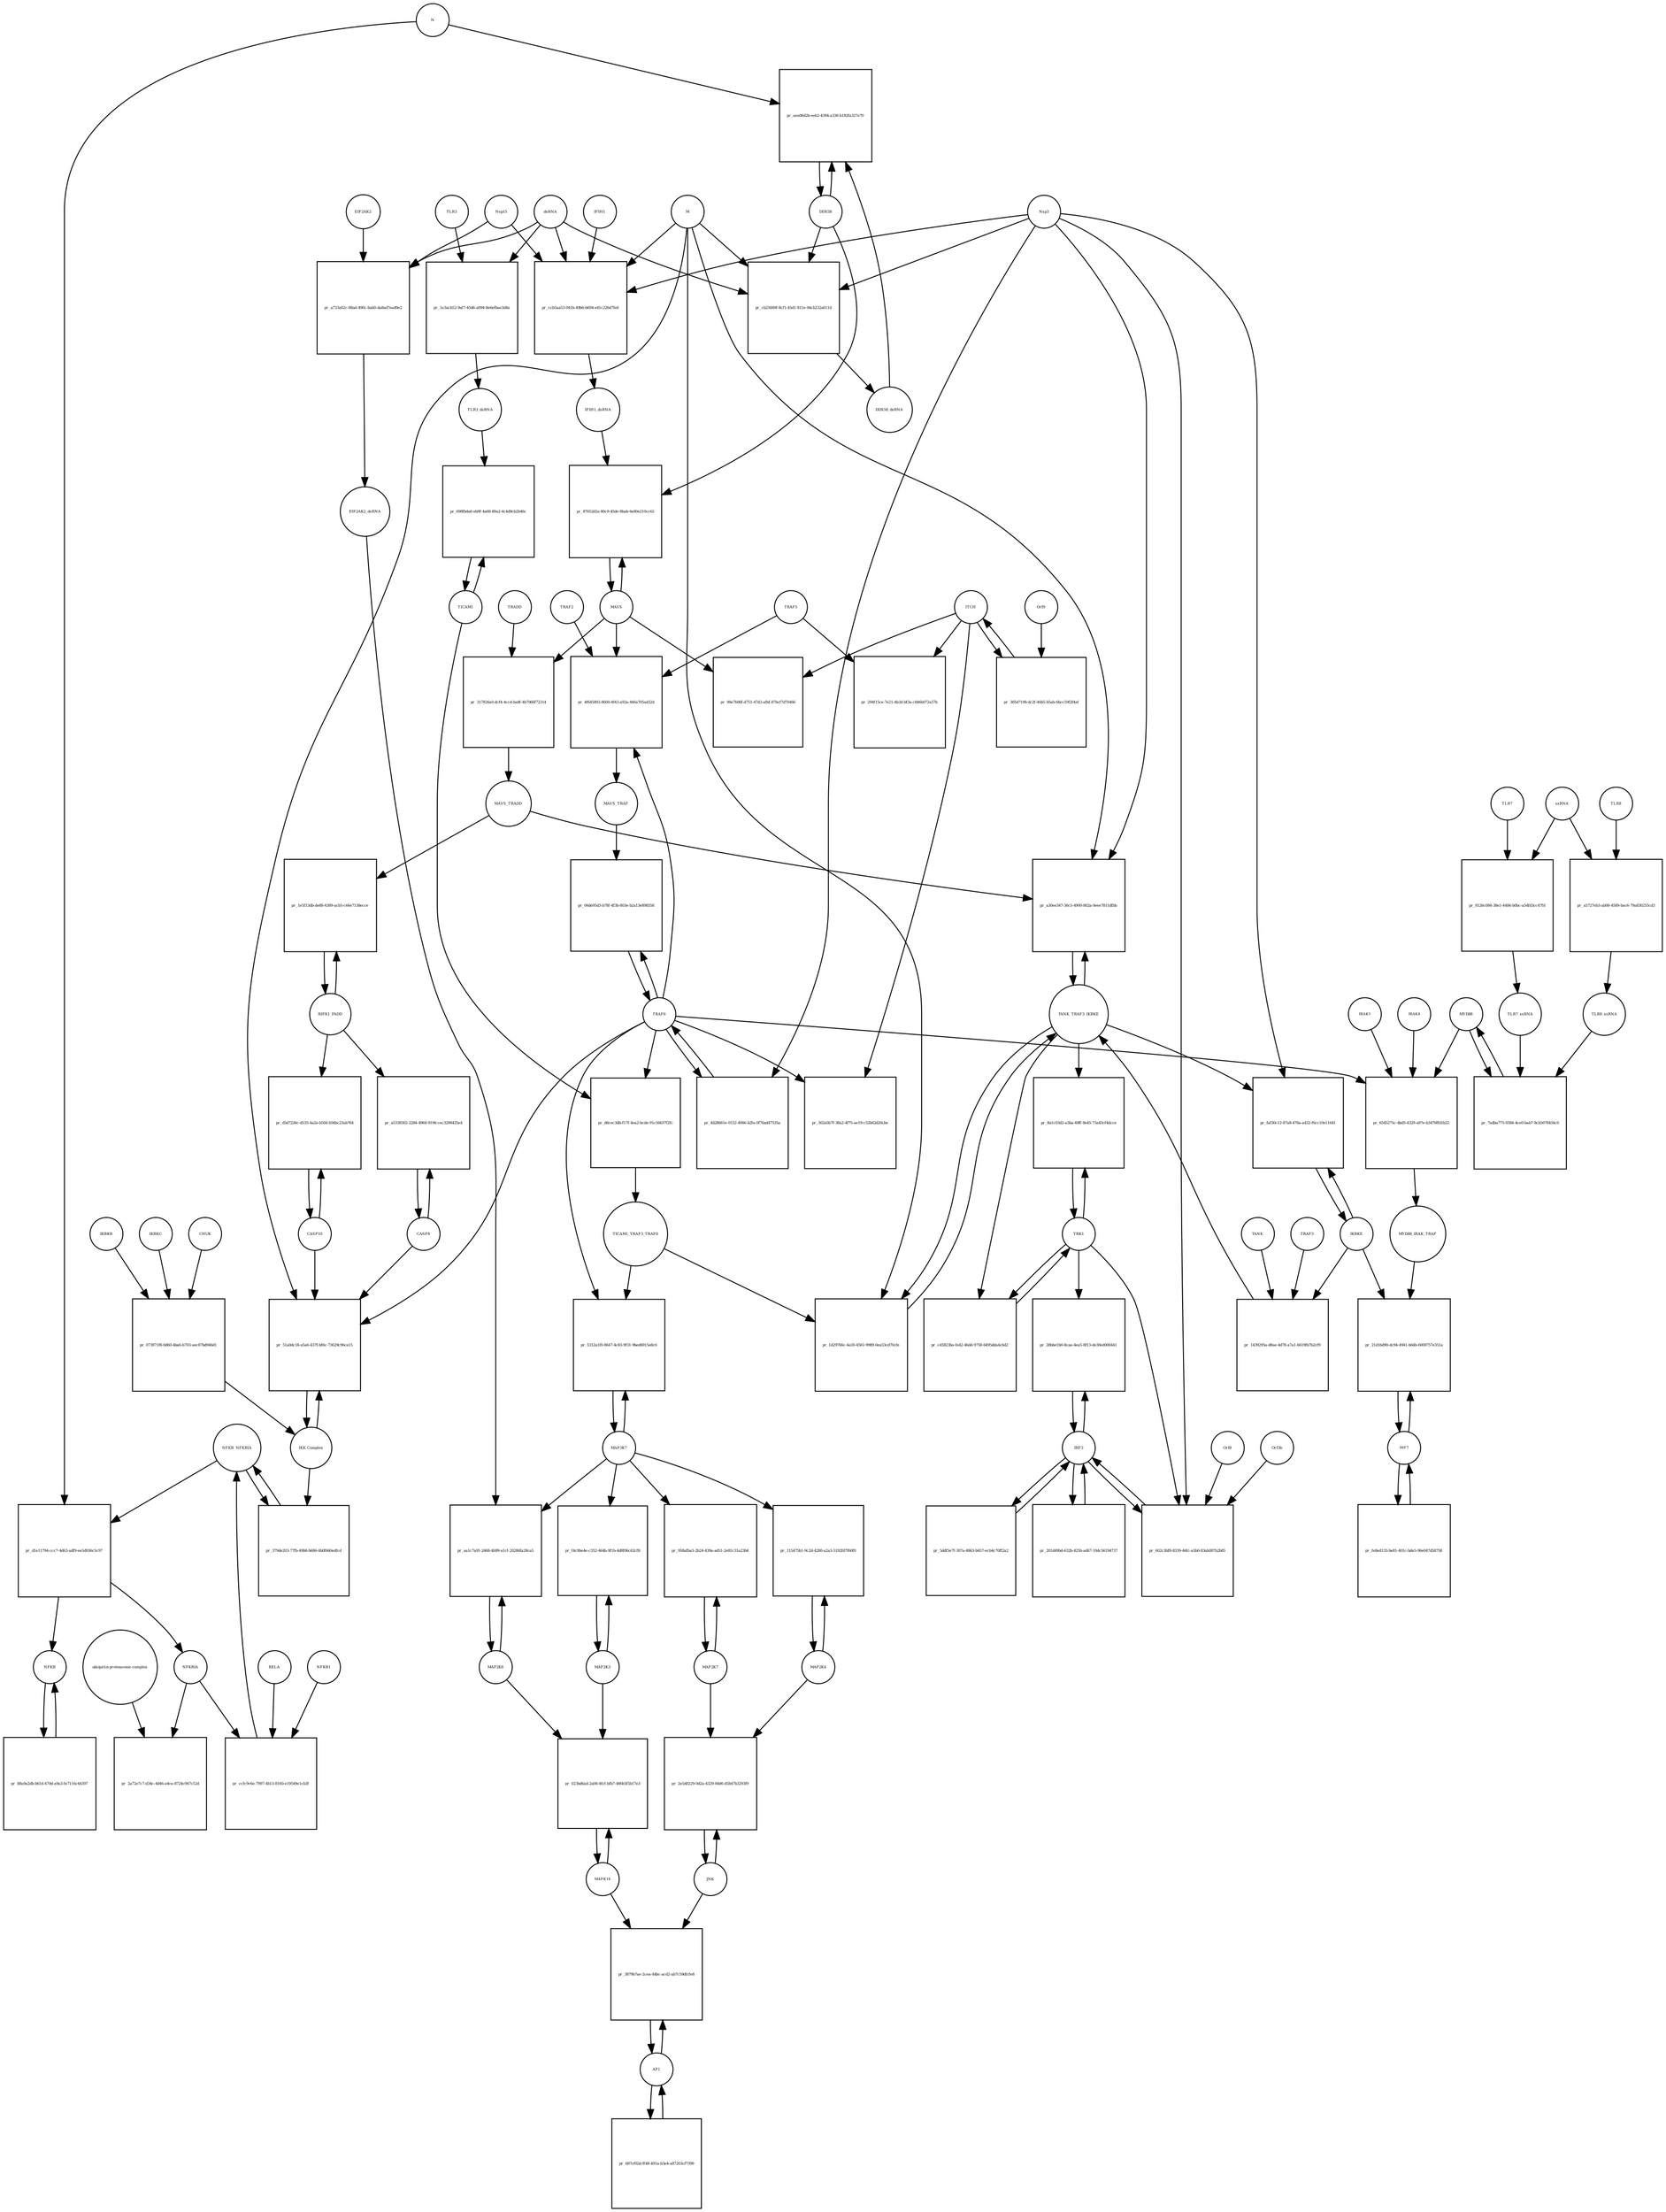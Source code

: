 strict digraph  {
NFKB_NFKBIA [annotation="", bipartite=0, cls=complex, fontsize=4, label=NFKB_NFKBIA, shape=circle];
"pr_d1e11794-ccc7-4d63-adf9-ee5d936c5c97" [annotation="", bipartite=1, cls=process, fontsize=4, label="pr_d1e11794-ccc7-4d63-adf9-ee5d936c5c97", shape=square];
NFKB [annotation="", bipartite=0, cls=complex, fontsize=4, label=NFKB, shape=circle];
NFKBIA [annotation=urn_miriam_hgnc_7797, bipartite=0, cls=macromolecule, fontsize=4, label=NFKBIA, shape=circle];
N [annotation=urn_miriam_ncbiprotein_1798174255, bipartite=0, cls=macromolecule, fontsize=4, label=N, shape=circle];
TLR3 [annotation=urn_miriam_hgnc_11849, bipartite=0, cls="macromolecule multimer", fontsize=4, label=TLR3, shape=circle];
"pr_1e3acb52-9af7-45d6-a094-8e6efbae3d4a" [annotation="", bipartite=1, cls=process, fontsize=4, label="pr_1e3acb52-9af7-45d6-a094-8e6efbae3d4a", shape=square];
dsRNA [annotation="", bipartite=0, cls="nucleic acid feature", fontsize=4, label=dsRNA, shape=circle];
TLR3_dsRNA [annotation="", bipartite=0, cls=complex, fontsize=4, label=TLR3_dsRNA, shape=circle];
"pr_cb25669f-8cf1-45d1-811e-94cb232a611d" [annotation="", bipartite=1, cls=process, fontsize=4, label="pr_cb25669f-8cf1-45d1-811e-94cb232a611d", shape=square];
DDX58_dsRNA [annotation="", bipartite=0, cls=complex, fontsize=4, label=DDX58_dsRNA, shape=circle];
M [annotation=urn_miriam_ncbiprotein_1796318601, bipartite=0, cls=macromolecule, fontsize=4, label=M, shape=circle];
Nsp3 [annotation=urn_miriam_ncbiprotein_1802476807, bipartite=0, cls=macromolecule, fontsize=4, label=Nsp3, shape=circle];
DDX58 [annotation=urn_miriam_hgnc_19102, bipartite=0, cls=macromolecule, fontsize=4, label=DDX58, shape=circle];
"pr_ccb5aa53-041b-49b6-b694-e41c226d7fe6" [annotation="", bipartite=1, cls=process, fontsize=4, label="pr_ccb5aa53-041b-49b6-b694-e41c226d7fe6", shape=square];
IFIH1_dsRNA [annotation="", bipartite=0, cls=complex, fontsize=4, label=IFIH1_dsRNA, shape=circle];
Nsp15 [annotation=urn_miriam_ncbiprotein_1802476818, bipartite=0, cls=macromolecule, fontsize=4, label=Nsp15, shape=circle];
IFIH1 [annotation=urn_miriam_hgnc_18873, bipartite=0, cls=macromolecule, fontsize=4, label=IFIH1, shape=circle];
"pr_aea06d2b-eeb2-4394-a336-b182fa327e70" [annotation="", bipartite=1, cls=process, fontsize=4, label="pr_aea06d2b-eeb2-4394-a336-b182fa327e70", shape=square];
MAVS [annotation=urn_miriam_hgnc_29233, bipartite=0, cls="macromolecule multimer", fontsize=4, label=MAVS, shape=circle];
"pr_87652d2a-80c9-45de-8bab-6e80e210cc62" [annotation="", bipartite=1, cls=process, fontsize=4, label="pr_87652d2a-80c9-45de-8bab-6e80e210cc62", shape=square];
"pr_2a72e7c7-d34c-4d46-a4ce-8724c947c52d" [annotation="", bipartite=1, cls=process, fontsize=4, label="pr_2a72e7c7-d34c-4d46-a4ce-8724c947c52d", shape=square];
"ubiquitin-proteasome complex" [annotation="", bipartite=0, cls=complex, fontsize=4, label="ubiquitin-proteasome complex", shape=circle];
IRF3 [annotation=urn_miriam_hgnc_6118, bipartite=0, cls="macromolecule multimer", fontsize=4, label=IRF3, shape=circle];
"pr_28bbe1b0-8caa-4ea5-8f13-de30ed000441" [annotation="", bipartite=1, cls=process, fontsize=4, label="pr_28bbe1b0-8caa-4ea5-8f13-de30ed000441", shape=square];
TBK1 [annotation="", bipartite=0, cls=macromolecule, fontsize=4, label=TBK1, shape=circle];
"pr_602c3bf8-8339-46fc-a5b0-83ab087b2b85" [annotation="", bipartite=1, cls=process, fontsize=4, label="pr_602c3bf8-8339-46fc-a5b0-83ab087b2b85", shape=square];
Orf3b [annotation=urn_miriam_uniprot_P59633, bipartite=0, cls=macromolecule, fontsize=4, label=Orf3b, shape=circle];
Orf8 [annotation=urn_miriam_ncbiprotein_1796318604, bipartite=0, cls=macromolecule, fontsize=4, label=Orf8, shape=circle];
IRF7 [annotation=urn_miriam_hgnc_6122, bipartite=0, cls="macromolecule multimer", fontsize=4, label=IRF7, shape=circle];
"pr_21d16d90-dc94-4941-b64b-6000757e351a" [annotation="", bipartite=1, cls=process, fontsize=4, label="pr_21d16d90-dc94-4941-b64b-6000757e351a", shape=square];
IKBKE [annotation=urn_miriam_hgnc_14552, bipartite=0, cls=macromolecule, fontsize=4, label=IKBKE, shape=circle];
MYD88_IRAK_TRAF [annotation="", bipartite=0, cls=complex, fontsize=4, label=MYD88_IRAK_TRAF, shape=circle];
TRAF6 [annotation=urn_miriam_hgnc_12036, bipartite=0, cls=macromolecule, fontsize=4, label=TRAF6, shape=circle];
"pr_06de95d3-b78f-4f3b-803e-b2a13e898358" [annotation="", bipartite=1, cls=process, fontsize=4, label="pr_06de95d3-b78f-4f3b-803e-b2a13e898358", shape=square];
MAVS_TRAF [annotation="", bipartite=0, cls=complex, fontsize=4, label=MAVS_TRAF, shape=circle];
"pr_98e7b96f-d751-47d3-afbf-87bcf7d70466" [annotation="", bipartite=1, cls=process, fontsize=4, label="pr_98e7b96f-d751-47d3-afbf-87bcf7d70466", shape=square];
ITCH [annotation="", bipartite=0, cls=macromolecule, fontsize=4, label=ITCH, shape=circle];
TRAF5 [annotation=urn_miriam_hgnc_12035, bipartite=0, cls=macromolecule, fontsize=4, label=TRAF5, shape=circle];
"pr_294f15ce-7e21-4b2d-bf3a-c846b072a57b" [annotation="", bipartite=1, cls=process, fontsize=4, label="pr_294f15ce-7e21-4b2d-bf3a-c846b072a57b", shape=square];
"pr_302a5b7f-38a2-4f75-ae19-c52b62d20cbe" [annotation="", bipartite=1, cls=process, fontsize=4, label="pr_302a5b7f-38a2-4f75-ae19-c52b62d20cbe", shape=square];
TICAM1 [annotation=urn_miriam_hgnc_18348, bipartite=0, cls=macromolecule, fontsize=4, label=TICAM1, shape=circle];
"pr_698fbda6-eb9f-4a68-80a2-4c4d9cb2b46c" [annotation="", bipartite=1, cls=process, fontsize=4, label="pr_698fbda6-eb9f-4a68-80a2-4c4d9cb2b46c", shape=square];
"pr_d6cec3db-f17f-4ea2-bcde-91c56637f2fc" [annotation="", bipartite=1, cls=process, fontsize=4, label="pr_d6cec3db-f17f-4ea2-bcde-91c56637f2fc", shape=square];
TICAM1_TRAF3_TRAF6 [annotation="", bipartite=0, cls=complex, fontsize=4, label=TICAM1_TRAF3_TRAF6, shape=circle];
TANK_TRAF3_IKBKE [annotation="", bipartite=0, cls=complex, fontsize=4, label=TANK_TRAF3_IKBKE, shape=circle];
"pr_1d29766c-4e20-4561-9989-0ea53cd70cfe" [annotation="", bipartite=1, cls=process, fontsize=4, label="pr_1d29766c-4e20-4561-9989-0ea53cd70cfe", shape=square];
"pr_8a1c03d2-a3ba-49ff-8e45-73a43cf4dcce" [annotation="", bipartite=1, cls=process, fontsize=4, label="pr_8a1c03d2-a3ba-49ff-8e45-73a43cf4dcce", shape=square];
"pr_faf30c12-87a8-476a-a432-f6cc10e11641" [annotation="", bipartite=1, cls=process, fontsize=4, label="pr_faf30c12-87a8-476a-a432-f6cc10e11641", shape=square];
MYD88 [annotation="", bipartite=0, cls=macromolecule, fontsize=4, label=MYD88, shape=circle];
"pr_6545275c-4bd5-4329-a97e-b3476ffd1b22" [annotation="", bipartite=1, cls=process, fontsize=4, label="pr_6545275c-4bd5-4329-a97e-b3476ffd1b22", shape=square];
IRAK1 [annotation=urn_miriam_hgnc_6112, bipartite=0, cls=macromolecule, fontsize=4, label=IRAK1, shape=circle];
IRAK4 [annotation=urn_miriam_hgnc_17967, bipartite=0, cls=macromolecule, fontsize=4, label=IRAK4, shape=circle];
TLR7 [annotation=urn_miriam_hgnc_15631, bipartite=0, cls=macromolecule, fontsize=4, label=TLR7, shape=circle];
"pr_8126c084-38e1-4484-b0bc-a54fd3cc47fd" [annotation="", bipartite=1, cls=process, fontsize=4, label="pr_8126c084-38e1-4484-b0bc-a54fd3cc47fd", shape=square];
TLR7_ssRNA [annotation="", bipartite=0, cls=complex, fontsize=4, label=TLR7_ssRNA, shape=circle];
ssRNA [annotation="", bipartite=0, cls="nucleic acid feature", fontsize=4, label=ssRNA, shape=circle];
TLR8 [annotation=urn_miriam_hgnc_15632, bipartite=0, cls=macromolecule, fontsize=4, label=TLR8, shape=circle];
"pr_a5727eb3-ab00-4589-bac6-79a830255cd3" [annotation="", bipartite=1, cls=process, fontsize=4, label="pr_a5727eb3-ab00-4589-bac6-79a830255cd3", shape=square];
TLR8_ssRNA [annotation="", bipartite=0, cls=complex, fontsize=4, label=TLR8_ssRNA, shape=circle];
"pr_7adba775-0584-4ce0-bab7-8cb5678454c0" [annotation="", bipartite=1, cls=process, fontsize=4, label="pr_7adba775-0584-4ce0-bab7-8cb5678454c0", shape=square];
MAP3K7 [annotation="", bipartite=0, cls=macromolecule, fontsize=4, label=MAP3K7, shape=circle];
"pr_5312a1f0-8647-4c83-9f31-9bed6915e8c6" [annotation="", bipartite=1, cls=process, fontsize=4, label="pr_5312a1f0-8647-4c83-9f31-9bed6915e8c6", shape=square];
TRAF2 [annotation=urn_miriam_hgnc_12032, bipartite=0, cls=macromolecule, fontsize=4, label=TRAF2, shape=circle];
"pr_4f645893-8600-4f43-a92a-446a705ad32d" [annotation="", bipartite=1, cls=process, fontsize=4, label="pr_4f645893-8600-4f43-a92a-446a705ad32d", shape=square];
"pr_385d7198-dc2f-46b5-b5ab-6bcc59f2f4af" [annotation="", bipartite=1, cls=process, fontsize=4, label="pr_385d7198-dc2f-46b5-b5ab-6bcc59f2f4af", shape=square];
Orf9 [annotation=urn_miriam_uniprot_P59636, bipartite=0, cls=macromolecule, fontsize=4, label=Orf9, shape=circle];
"pr_317826a0-dcf4-4ccd-ba8f-4b7066f72314" [annotation="", bipartite=1, cls=process, fontsize=4, label="pr_317826a0-dcf4-4ccd-ba8f-4b7066f72314", shape=square];
MAVS_TRADD [annotation="", bipartite=0, cls=complex, fontsize=4, label=MAVS_TRADD, shape=circle];
TRADD [annotation=urn_miriam_hgnc_12030, bipartite=0, cls=macromolecule, fontsize=4, label=TRADD, shape=circle];
"pr_4d28661e-0152-4066-b2fa-0f76ad47535a" [annotation="", bipartite=1, cls=process, fontsize=4, label="pr_4d28661e-0152-4066-b2fa-0f76ad47535a", shape=square];
AP1 [annotation="", bipartite=0, cls=complex, fontsize=4, label=AP1, shape=circle];
"pr_3879b7ae-2cea-44bc-acd2-ab7c59dfcfe8" [annotation="", bipartite=1, cls=process, fontsize=4, label="pr_3879b7ae-2cea-44bc-acd2-ab7c59dfcfe8", shape=square];
MAPK14 [annotation="", bipartite=0, cls=macromolecule, fontsize=4, label=MAPK14, shape=circle];
JNK [annotation="", bipartite=0, cls=complex, fontsize=4, label=JNK, shape=circle];
"pr_2e5d0229-0d2a-4329-84d6-d5b47b3293f9" [annotation="", bipartite=1, cls=process, fontsize=4, label="pr_2e5d0229-0d2a-4329-84d6-d5b47b3293f9", shape=square];
MAP2K7 [annotation="", bipartite=0, cls=macromolecule, fontsize=4, label=MAP2K7, shape=circle];
MAP2K4 [annotation="", bipartite=0, cls=macromolecule, fontsize=4, label=MAP2K4, shape=circle];
"pr_115475b1-9c2d-4280-a2a3-5192fd7f60f0" [annotation="", bipartite=1, cls=process, fontsize=4, label="pr_115475b1-9c2d-4280-a2a3-5192fd7f60f0", shape=square];
"pr_958afba3-2b24-439a-ad51-2e81c31a23b4" [annotation="", bipartite=1, cls=process, fontsize=4, label="pr_958afba3-2b24-439a-ad51-2e81c31a23b4", shape=square];
MAP2K3 [annotation="", bipartite=0, cls=macromolecule, fontsize=4, label=MAP2K3, shape=circle];
"pr_f4c9be4e-c352-464b-9f1b-4d8f06c62cf8" [annotation="", bipartite=1, cls=process, fontsize=4, label="pr_f4c9be4e-c352-464b-9f1b-4d8f06c62cf8", shape=square];
MAP2K6 [annotation="", bipartite=0, cls=macromolecule, fontsize=4, label=MAP2K6, shape=circle];
"pr_aa1c7a91-2468-4b99-a1cf-20286fa28ca5" [annotation="", bipartite=1, cls=process, fontsize=4, label="pr_aa1c7a91-2468-4b99-a1cf-20286fa28ca5", shape=square];
EIF2AK2_dsRNA [annotation="", bipartite=0, cls=complex, fontsize=4, label=EIF2AK2_dsRNA, shape=circle];
"pr_a733a02c-88ad-490c-bab0-da8ad7ead9e2" [annotation="", bipartite=1, cls=process, fontsize=4, label="pr_a733a02c-88ad-490c-bab0-da8ad7ead9e2", shape=square];
EIF2AK2 [annotation=urn_miriam_hgnc_9437, bipartite=0, cls=macromolecule, fontsize=4, label=EIF2AK2, shape=circle];
RIPK1_FADD [annotation="", bipartite=0, cls=complex, fontsize=4, label=RIPK1_FADD, shape=circle];
"pr_1e5f13db-de88-4389-acb5-c66e7138ecce" [annotation="", bipartite=1, cls=process, fontsize=4, label="pr_1e5f13db-de88-4389-acb5-c66e7138ecce", shape=square];
CASP8 [annotation="", bipartite=0, cls=macromolecule, fontsize=4, label=CASP8, shape=circle];
"pr_a5338302-2284-4964-9194-cec3298425e4" [annotation="", bipartite=1, cls=process, fontsize=4, label="pr_a5338302-2284-4964-9194-cec3298425e4", shape=square];
CASP10 [annotation="", bipartite=0, cls=macromolecule, fontsize=4, label=CASP10, shape=circle];
"pr_d5d7226c-d535-4a2a-b50d-b56bc23ab764" [annotation="", bipartite=1, cls=process, fontsize=4, label="pr_d5d7226c-d535-4a2a-b50d-b56bc23ab764", shape=square];
"pr_379de203-77fb-49b8-b686-6b0f660edfcd" [annotation="", bipartite=1, cls=process, fontsize=4, label="pr_379de203-77fb-49b8-b686-6b0f660edfcd", shape=square];
"IKK Complex" [annotation="", bipartite=0, cls=complex, fontsize=4, label="IKK Complex", shape=circle];
"pr_51a0dc18-a5a6-437f-bf6c-73629c96ca15" [annotation="", bipartite=1, cls=process, fontsize=4, label="pr_51a0dc18-a5a6-437f-bf6c-73629c96ca15", shape=square];
"pr_ccfc9c6e-7997-4b13-8160-e19549e1cb3f" [annotation="", bipartite=1, cls=process, fontsize=4, label="pr_ccfc9c6e-7997-4b13-8160-e19549e1cb3f", shape=square];
RELA [annotation="", bipartite=0, cls=macromolecule, fontsize=4, label=RELA, shape=circle];
NFKB1 [annotation="", bipartite=0, cls=macromolecule, fontsize=4, label=NFKB1, shape=circle];
IKBKG [annotation="", bipartite=0, cls=macromolecule, fontsize=4, label=IKBKG, shape=circle];
"pr_073971f8-0d60-4ba6-b703-aec87bd946d1" [annotation="", bipartite=1, cls=process, fontsize=4, label="pr_073971f8-0d60-4ba6-b703-aec87bd946d1", shape=square];
CHUK [annotation="", bipartite=0, cls=macromolecule, fontsize=4, label=CHUK, shape=circle];
IKBKB [annotation="", bipartite=0, cls=macromolecule, fontsize=4, label=IKBKB, shape=circle];
"pr_a30ee347-36c5-4900-802a-0eee7811dfbb" [annotation="", bipartite=1, cls=process, fontsize=4, label="pr_a30ee347-36c5-4900-802a-0eee7811dfbb", shape=square];
"pr_c45823ba-fe42-46dd-9758-6495dda4c6d2" [annotation="", bipartite=1, cls=process, fontsize=4, label="pr_c45823ba-fe42-46dd-9758-6495dda4c6d2", shape=square];
"pr_023bd6ad-2a08-4fcf-bfb7-486b5f5b17e3" [annotation="", bipartite=1, cls=process, fontsize=4, label="pr_023bd6ad-2a08-4fcf-bfb7-486b5f5b17e3", shape=square];
TRAF3 [annotation="", bipartite=0, cls=macromolecule, fontsize=4, label=TRAF3, shape=circle];
"pr_1439295a-d8ae-4d78-a7a1-6619fb7b2cf9" [annotation="", bipartite=1, cls=process, fontsize=4, label="pr_1439295a-d8ae-4d78-a7a1-6619fb7b2cf9", shape=square];
TANK [annotation="", bipartite=0, cls=macromolecule, fontsize=4, label=TANK, shape=circle];
"pr_88a9a2db-b61d-470d-a9a3-fe7116c44397" [annotation="", bipartite=1, cls=process, fontsize=4, label="pr_88a9a2db-b61d-470d-a9a3-fe7116c44397", shape=square];
"pr_201d49bd-632b-425b-ad67-10dc56194737" [annotation="", bipartite=1, cls=process, fontsize=4, label="pr_201d49bd-632b-425b-ad67-10dc56194737", shape=square];
"pr_5ddf5e7f-307a-4863-b657-ecb4c70ff2a2" [annotation="", bipartite=1, cls=process, fontsize=4, label="pr_5ddf5e7f-307a-4863-b657-ecb4c70ff2a2", shape=square];
"pr_fe8ed133-be81-401c-bde5-96e047d58758" [annotation="", bipartite=1, cls=process, fontsize=4, label="pr_fe8ed133-be81-401c-bde5-96e047d58758", shape=square];
"pr_687cf02d-ff48-491a-b3e4-a87203cf7399" [annotation="", bipartite=1, cls=process, fontsize=4, label="pr_687cf02d-ff48-491a-b3e4-a87203cf7399", shape=square];
NFKB_NFKBIA -> "pr_d1e11794-ccc7-4d63-adf9-ee5d936c5c97"  [annotation="", interaction_type=consumption];
NFKB_NFKBIA -> "pr_379de203-77fb-49b8-b686-6b0f660edfcd"  [annotation="", interaction_type=consumption];
"pr_d1e11794-ccc7-4d63-adf9-ee5d936c5c97" -> NFKB  [annotation="", interaction_type=production];
"pr_d1e11794-ccc7-4d63-adf9-ee5d936c5c97" -> NFKBIA  [annotation="", interaction_type=production];
NFKB -> "pr_88a9a2db-b61d-470d-a9a3-fe7116c44397"  [annotation="", interaction_type=consumption];
NFKBIA -> "pr_2a72e7c7-d34c-4d46-a4ce-8724c947c52d"  [annotation="", interaction_type=consumption];
NFKBIA -> "pr_ccfc9c6e-7997-4b13-8160-e19549e1cb3f"  [annotation="", interaction_type=consumption];
N -> "pr_d1e11794-ccc7-4d63-adf9-ee5d936c5c97"  [annotation="urn_miriam_pubmed_16143815|urn_miriam_taxonomy_694009", interaction_type=stimulation];
N -> "pr_aea06d2b-eeb2-4394-a336-b182fa327e70"  [annotation="urn_miriam_pubmed_25581309|urn_miriam_pubmed_28148787|urn_miriam_taxonomy_694009", interaction_type=inhibition];
TLR3 -> "pr_1e3acb52-9af7-45d6-a094-8e6efbae3d4a"  [annotation="", interaction_type=consumption];
"pr_1e3acb52-9af7-45d6-a094-8e6efbae3d4a" -> TLR3_dsRNA  [annotation="", interaction_type=production];
dsRNA -> "pr_1e3acb52-9af7-45d6-a094-8e6efbae3d4a"  [annotation="", interaction_type=consumption];
dsRNA -> "pr_cb25669f-8cf1-45d1-811e-94cb232a611d"  [annotation="", interaction_type=consumption];
dsRNA -> "pr_ccb5aa53-041b-49b6-b694-e41c226d7fe6"  [annotation="", interaction_type=consumption];
dsRNA -> "pr_a733a02c-88ad-490c-bab0-da8ad7ead9e2"  [annotation="", interaction_type=consumption];
TLR3_dsRNA -> "pr_698fbda6-eb9f-4a68-80a2-4c4d9cb2b46c"  [annotation=urn_miriam_pubmed_20303872, interaction_type=stimulation];
"pr_cb25669f-8cf1-45d1-811e-94cb232a611d" -> DDX58_dsRNA  [annotation="", interaction_type=production];
DDX58_dsRNA -> "pr_aea06d2b-eeb2-4394-a336-b182fa327e70"  [annotation="urn_miriam_pubmed_25581309|urn_miriam_pubmed_28148787|urn_miriam_taxonomy_694009", interaction_type=catalysis];
M -> "pr_cb25669f-8cf1-45d1-811e-94cb232a611d"  [annotation="urn_miriam_pubmed_20303872|urn_miriam_pubmed_19380580|urn_miriam_pubmed_31226023|urn_miriam_taxonomy_694009", interaction_type=inhibition];
M -> "pr_ccb5aa53-041b-49b6-b694-e41c226d7fe6"  [annotation="urn_miriam_pubmed_28484023|urn_miriam_pubmed_19380580|urn_miriam_pubmed_31226023|urn_miriam_taxonomy_694009", interaction_type=inhibition];
M -> "pr_1d29766c-4e20-4561-9989-0ea53cd70cfe"  [annotation="urn_miriam_pubmed_19380580|urn_miriam_pubmed_19366914|urn_miriam_taxonomy_694009", interaction_type=inhibition];
M -> "pr_51a0dc18-a5a6-437f-bf6c-73629c96ca15"  [annotation="urn_miriam_pubmed_19366914|urn_miriam_pubmed_20303872|urn_miriam_pubmed_17705188|urn_miriam_pubmed_694009", interaction_type=inhibition];
M -> "pr_a30ee347-36c5-4900-802a-0eee7811dfbb"  [annotation="urn_miriam_pubmed_19366914|urn_miriam_pubmed_27164085|urn_miriam_pubmed_19380580|urn_miriam_taxonomy_694009", interaction_type=inhibition];
Nsp3 -> "pr_cb25669f-8cf1-45d1-811e-94cb232a611d"  [annotation="urn_miriam_pubmed_20303872|urn_miriam_pubmed_19380580|urn_miriam_pubmed_31226023|urn_miriam_taxonomy_694009", interaction_type=inhibition];
Nsp3 -> "pr_ccb5aa53-041b-49b6-b694-e41c226d7fe6"  [annotation="urn_miriam_pubmed_28484023|urn_miriam_pubmed_19380580|urn_miriam_pubmed_31226023|urn_miriam_taxonomy_694009", interaction_type=inhibition];
Nsp3 -> "pr_602c3bf8-8339-46fc-a5b0-83ab087b2b85"  [annotation="urn_miriam_pubmed_17761676|urn_miriam_pubmed_31226023|urn_miriam_taxonomy_694009", interaction_type=inhibition];
Nsp3 -> "pr_faf30c12-87a8-476a-a432-f6cc10e11641"  [annotation="urn_miriam_pubmed_20303872|urn_miriam_pubmed_31226023|urn_miriam_taxonomy_694009", interaction_type=inhibition];
Nsp3 -> "pr_4d28661e-0152-4066-b2fa-0f76ad47535a"  [annotation="urn_miriam_pubmed_27164085|urn_miriam_taxonomy_694009", interaction_type=catalysis];
Nsp3 -> "pr_a30ee347-36c5-4900-802a-0eee7811dfbb"  [annotation="urn_miriam_pubmed_19366914|urn_miriam_pubmed_27164085|urn_miriam_pubmed_19380580|urn_miriam_taxonomy_694009", interaction_type=inhibition];
DDX58 -> "pr_cb25669f-8cf1-45d1-811e-94cb232a611d"  [annotation="", interaction_type=consumption];
DDX58 -> "pr_aea06d2b-eeb2-4394-a336-b182fa327e70"  [annotation="", interaction_type=consumption];
DDX58 -> "pr_87652d2a-80c9-45de-8bab-6e80e210cc62"  [annotation=urn_miriam_pubmed_25581309, interaction_type=catalysis];
"pr_ccb5aa53-041b-49b6-b694-e41c226d7fe6" -> IFIH1_dsRNA  [annotation="", interaction_type=production];
IFIH1_dsRNA -> "pr_87652d2a-80c9-45de-8bab-6e80e210cc62"  [annotation=urn_miriam_pubmed_25581309, interaction_type=catalysis];
Nsp15 -> "pr_ccb5aa53-041b-49b6-b694-e41c226d7fe6"  [annotation="urn_miriam_pubmed_28484023|urn_miriam_pubmed_19380580|urn_miriam_pubmed_31226023|urn_miriam_taxonomy_694009", interaction_type=inhibition];
Nsp15 -> "pr_a733a02c-88ad-490c-bab0-da8ad7ead9e2"  [annotation="urn_miriam_pubmed_28484023|urn_miriam_pubmed_19366914|urn_miriam_taxonomy_694009", interaction_type=inhibition];
IFIH1 -> "pr_ccb5aa53-041b-49b6-b694-e41c226d7fe6"  [annotation="", interaction_type=consumption];
"pr_aea06d2b-eeb2-4394-a336-b182fa327e70" -> DDX58  [annotation="", interaction_type=production];
MAVS -> "pr_87652d2a-80c9-45de-8bab-6e80e210cc62"  [annotation="", interaction_type=consumption];
MAVS -> "pr_98e7b96f-d751-47d3-afbf-87bcf7d70466"  [annotation="", interaction_type=consumption];
MAVS -> "pr_4f645893-8600-4f43-a92a-446a705ad32d"  [annotation="", interaction_type=consumption];
MAVS -> "pr_317826a0-dcf4-4ccd-ba8f-4b7066f72314"  [annotation="", interaction_type=consumption];
"pr_87652d2a-80c9-45de-8bab-6e80e210cc62" -> MAVS  [annotation="", interaction_type=production];
"ubiquitin-proteasome complex" -> "pr_2a72e7c7-d34c-4d46-a4ce-8724c947c52d"  [annotation=urn_miriam_pubmed_20303872, interaction_type=catalysis];
IRF3 -> "pr_28bbe1b0-8caa-4ea5-8f13-de30ed000441"  [annotation="", interaction_type=consumption];
IRF3 -> "pr_602c3bf8-8339-46fc-a5b0-83ab087b2b85"  [annotation="", interaction_type=consumption];
IRF3 -> "pr_201d49bd-632b-425b-ad67-10dc56194737"  [annotation="", interaction_type=consumption];
IRF3 -> "pr_5ddf5e7f-307a-4863-b657-ecb4c70ff2a2"  [annotation="", interaction_type=consumption];
"pr_28bbe1b0-8caa-4ea5-8f13-de30ed000441" -> IRF3  [annotation="", interaction_type=production];
TBK1 -> "pr_28bbe1b0-8caa-4ea5-8f13-de30ed000441"  [annotation=urn_miriam_pubmed_25581309, interaction_type=catalysis];
TBK1 -> "pr_602c3bf8-8339-46fc-a5b0-83ab087b2b85"  [annotation="urn_miriam_pubmed_17761676|urn_miriam_pubmed_31226023|urn_miriam_taxonomy_694009", interaction_type=catalysis];
TBK1 -> "pr_8a1c03d2-a3ba-49ff-8e45-73a43cf4dcce"  [annotation="", interaction_type=consumption];
TBK1 -> "pr_c45823ba-fe42-46dd-9758-6495dda4c6d2"  [annotation="", interaction_type=consumption];
"pr_602c3bf8-8339-46fc-a5b0-83ab087b2b85" -> IRF3  [annotation="", interaction_type=production];
Orf3b -> "pr_602c3bf8-8339-46fc-a5b0-83ab087b2b85"  [annotation="urn_miriam_pubmed_17761676|urn_miriam_pubmed_31226023|urn_miriam_taxonomy_694009", interaction_type=inhibition];
Orf8 -> "pr_602c3bf8-8339-46fc-a5b0-83ab087b2b85"  [annotation="urn_miriam_pubmed_17761676|urn_miriam_pubmed_31226023|urn_miriam_taxonomy_694009", interaction_type=inhibition];
IRF7 -> "pr_21d16d90-dc94-4941-b64b-6000757e351a"  [annotation="", interaction_type=consumption];
IRF7 -> "pr_fe8ed133-be81-401c-bde5-96e047d58758"  [annotation="", interaction_type=consumption];
"pr_21d16d90-dc94-4941-b64b-6000757e351a" -> IRF7  [annotation="", interaction_type=production];
IKBKE -> "pr_21d16d90-dc94-4941-b64b-6000757e351a"  [annotation=urn_miriam_pubmed_20303872, interaction_type=catalysis];
IKBKE -> "pr_faf30c12-87a8-476a-a432-f6cc10e11641"  [annotation="", interaction_type=consumption];
IKBKE -> "pr_1439295a-d8ae-4d78-a7a1-6619fb7b2cf9"  [annotation="", interaction_type=consumption];
MYD88_IRAK_TRAF -> "pr_21d16d90-dc94-4941-b64b-6000757e351a"  [annotation=urn_miriam_pubmed_20303872, interaction_type=catalysis];
TRAF6 -> "pr_06de95d3-b78f-4f3b-803e-b2a13e898358"  [annotation="", interaction_type=consumption];
TRAF6 -> "pr_302a5b7f-38a2-4f75-ae19-c52b62d20cbe"  [annotation="", interaction_type=consumption];
TRAF6 -> "pr_d6cec3db-f17f-4ea2-bcde-91c56637f2fc"  [annotation="", interaction_type=consumption];
TRAF6 -> "pr_6545275c-4bd5-4329-a97e-b3476ffd1b22"  [annotation="", interaction_type=consumption];
TRAF6 -> "pr_5312a1f0-8647-4c83-9f31-9bed6915e8c6"  [annotation=urn_miriam_pubmed_19366914, interaction_type=stimulation];
TRAF6 -> "pr_4f645893-8600-4f43-a92a-446a705ad32d"  [annotation="", interaction_type=consumption];
TRAF6 -> "pr_4d28661e-0152-4066-b2fa-0f76ad47535a"  [annotation="", interaction_type=consumption];
TRAF6 -> "pr_51a0dc18-a5a6-437f-bf6c-73629c96ca15"  [annotation="urn_miriam_pubmed_19366914|urn_miriam_pubmed_20303872|urn_miriam_pubmed_17705188|urn_miriam_pubmed_694009", interaction_type=stimulation];
"pr_06de95d3-b78f-4f3b-803e-b2a13e898358" -> TRAF6  [annotation="", interaction_type=production];
MAVS_TRAF -> "pr_06de95d3-b78f-4f3b-803e-b2a13e898358"  [annotation=urn_miriam_pubmed_19366914, interaction_type=catalysis];
ITCH -> "pr_98e7b96f-d751-47d3-afbf-87bcf7d70466"  [annotation=urn_miriam_pubmed_25135833, interaction_type=catalysis];
ITCH -> "pr_294f15ce-7e21-4b2d-bf3a-c846b072a57b"  [annotation=urn_miriam_pubmed_25135833, interaction_type=catalysis];
ITCH -> "pr_302a5b7f-38a2-4f75-ae19-c52b62d20cbe"  [annotation=urn_miriam_pubmed_25135833, interaction_type=catalysis];
ITCH -> "pr_385d7198-dc2f-46b5-b5ab-6bcc59f2f4af"  [annotation="", interaction_type=consumption];
TRAF5 -> "pr_294f15ce-7e21-4b2d-bf3a-c846b072a57b"  [annotation="", interaction_type=consumption];
TRAF5 -> "pr_4f645893-8600-4f43-a92a-446a705ad32d"  [annotation="", interaction_type=consumption];
TICAM1 -> "pr_698fbda6-eb9f-4a68-80a2-4c4d9cb2b46c"  [annotation="", interaction_type=consumption];
TICAM1 -> "pr_d6cec3db-f17f-4ea2-bcde-91c56637f2fc"  [annotation="", interaction_type=consumption];
"pr_698fbda6-eb9f-4a68-80a2-4c4d9cb2b46c" -> TICAM1  [annotation="", interaction_type=production];
"pr_d6cec3db-f17f-4ea2-bcde-91c56637f2fc" -> TICAM1_TRAF3_TRAF6  [annotation="", interaction_type=production];
TICAM1_TRAF3_TRAF6 -> "pr_1d29766c-4e20-4561-9989-0ea53cd70cfe"  [annotation="urn_miriam_pubmed_19380580|urn_miriam_pubmed_19366914|urn_miriam_taxonomy_694009", interaction_type=stimulation];
TICAM1_TRAF3_TRAF6 -> "pr_5312a1f0-8647-4c83-9f31-9bed6915e8c6"  [annotation=urn_miriam_pubmed_19366914, interaction_type=stimulation];
TANK_TRAF3_IKBKE -> "pr_1d29766c-4e20-4561-9989-0ea53cd70cfe"  [annotation="", interaction_type=consumption];
TANK_TRAF3_IKBKE -> "pr_8a1c03d2-a3ba-49ff-8e45-73a43cf4dcce"  [annotation=urn_miriam_pubmed_20303872, interaction_type=stimulation];
TANK_TRAF3_IKBKE -> "pr_faf30c12-87a8-476a-a432-f6cc10e11641"  [annotation="urn_miriam_pubmed_20303872|urn_miriam_pubmed_31226023|urn_miriam_taxonomy_694009", interaction_type=stimulation];
TANK_TRAF3_IKBKE -> "pr_a30ee347-36c5-4900-802a-0eee7811dfbb"  [annotation="", interaction_type=consumption];
TANK_TRAF3_IKBKE -> "pr_c45823ba-fe42-46dd-9758-6495dda4c6d2"  [annotation=urn_miriam_pubmed_19366914, interaction_type=stimulation];
"pr_1d29766c-4e20-4561-9989-0ea53cd70cfe" -> TANK_TRAF3_IKBKE  [annotation="", interaction_type=production];
"pr_8a1c03d2-a3ba-49ff-8e45-73a43cf4dcce" -> TBK1  [annotation="", interaction_type=production];
"pr_faf30c12-87a8-476a-a432-f6cc10e11641" -> IKBKE  [annotation="", interaction_type=production];
MYD88 -> "pr_6545275c-4bd5-4329-a97e-b3476ffd1b22"  [annotation="", interaction_type=consumption];
MYD88 -> "pr_7adba775-0584-4ce0-bab7-8cb5678454c0"  [annotation="", interaction_type=consumption];
"pr_6545275c-4bd5-4329-a97e-b3476ffd1b22" -> MYD88_IRAK_TRAF  [annotation="", interaction_type=production];
IRAK1 -> "pr_6545275c-4bd5-4329-a97e-b3476ffd1b22"  [annotation="", interaction_type=consumption];
IRAK4 -> "pr_6545275c-4bd5-4329-a97e-b3476ffd1b22"  [annotation="", interaction_type=consumption];
TLR7 -> "pr_8126c084-38e1-4484-b0bc-a54fd3cc47fd"  [annotation="", interaction_type=consumption];
"pr_8126c084-38e1-4484-b0bc-a54fd3cc47fd" -> TLR7_ssRNA  [annotation="", interaction_type=production];
TLR7_ssRNA -> "pr_7adba775-0584-4ce0-bab7-8cb5678454c0"  [annotation=urn_miriam_pubmed_19366914, interaction_type=stimulation];
ssRNA -> "pr_8126c084-38e1-4484-b0bc-a54fd3cc47fd"  [annotation="", interaction_type=consumption];
ssRNA -> "pr_a5727eb3-ab00-4589-bac6-79a830255cd3"  [annotation="", interaction_type=consumption];
TLR8 -> "pr_a5727eb3-ab00-4589-bac6-79a830255cd3"  [annotation="", interaction_type=consumption];
"pr_a5727eb3-ab00-4589-bac6-79a830255cd3" -> TLR8_ssRNA  [annotation="", interaction_type=production];
TLR8_ssRNA -> "pr_7adba775-0584-4ce0-bab7-8cb5678454c0"  [annotation=urn_miriam_pubmed_19366914, interaction_type=stimulation];
"pr_7adba775-0584-4ce0-bab7-8cb5678454c0" -> MYD88  [annotation="", interaction_type=production];
MAP3K7 -> "pr_5312a1f0-8647-4c83-9f31-9bed6915e8c6"  [annotation="", interaction_type=consumption];
MAP3K7 -> "pr_115475b1-9c2d-4280-a2a3-5192fd7f60f0"  [annotation=urn_miriam_pubmed_19366914, interaction_type=catalysis];
MAP3K7 -> "pr_958afba3-2b24-439a-ad51-2e81c31a23b4"  [annotation=urn_miriam_pubmed_19366914, interaction_type=catalysis];
MAP3K7 -> "pr_f4c9be4e-c352-464b-9f1b-4d8f06c62cf8"  [annotation=urn_miriam_pubmed_19366914, interaction_type=catalysis];
MAP3K7 -> "pr_aa1c7a91-2468-4b99-a1cf-20286fa28ca5"  [annotation=urn_miriam_pubmed_19366914, interaction_type=catalysis];
"pr_5312a1f0-8647-4c83-9f31-9bed6915e8c6" -> MAP3K7  [annotation="", interaction_type=production];
TRAF2 -> "pr_4f645893-8600-4f43-a92a-446a705ad32d"  [annotation="", interaction_type=consumption];
"pr_4f645893-8600-4f43-a92a-446a705ad32d" -> MAVS_TRAF  [annotation="", interaction_type=production];
"pr_385d7198-dc2f-46b5-b5ab-6bcc59f2f4af" -> ITCH  [annotation="", interaction_type=production];
Orf9 -> "pr_385d7198-dc2f-46b5-b5ab-6bcc59f2f4af"  [annotation="urn_miriam_pubmed_25135833|urn_miriam_taxonomy_694009", interaction_type=stimulation];
"pr_317826a0-dcf4-4ccd-ba8f-4b7066f72314" -> MAVS_TRADD  [annotation="", interaction_type=production];
MAVS_TRADD -> "pr_1e5f13db-de88-4389-acb5-c66e7138ecce"  [annotation=urn_miriam_pubmed_19366914, interaction_type=stimulation];
MAVS_TRADD -> "pr_a30ee347-36c5-4900-802a-0eee7811dfbb"  [annotation="urn_miriam_pubmed_19366914|urn_miriam_pubmed_27164085|urn_miriam_pubmed_19380580|urn_miriam_taxonomy_694009", interaction_type=stimulation];
TRADD -> "pr_317826a0-dcf4-4ccd-ba8f-4b7066f72314"  [annotation="", interaction_type=consumption];
"pr_4d28661e-0152-4066-b2fa-0f76ad47535a" -> TRAF6  [annotation="", interaction_type=production];
AP1 -> "pr_3879b7ae-2cea-44bc-acd2-ab7c59dfcfe8"  [annotation="", interaction_type=consumption];
AP1 -> "pr_687cf02d-ff48-491a-b3e4-a87203cf7399"  [annotation="", interaction_type=consumption];
"pr_3879b7ae-2cea-44bc-acd2-ab7c59dfcfe8" -> AP1  [annotation="", interaction_type=production];
MAPK14 -> "pr_3879b7ae-2cea-44bc-acd2-ab7c59dfcfe8"  [annotation=urn_miriam_pubmed_19366914, interaction_type=stimulation];
MAPK14 -> "pr_023bd6ad-2a08-4fcf-bfb7-486b5f5b17e3"  [annotation="", interaction_type=consumption];
JNK -> "pr_3879b7ae-2cea-44bc-acd2-ab7c59dfcfe8"  [annotation=urn_miriam_pubmed_19366914, interaction_type=stimulation];
JNK -> "pr_2e5d0229-0d2a-4329-84d6-d5b47b3293f9"  [annotation="", interaction_type=consumption];
"pr_2e5d0229-0d2a-4329-84d6-d5b47b3293f9" -> JNK  [annotation="", interaction_type=production];
MAP2K7 -> "pr_2e5d0229-0d2a-4329-84d6-d5b47b3293f9"  [annotation=urn_miriam_pubmed_19366914, interaction_type=catalysis];
MAP2K7 -> "pr_958afba3-2b24-439a-ad51-2e81c31a23b4"  [annotation="", interaction_type=consumption];
MAP2K4 -> "pr_2e5d0229-0d2a-4329-84d6-d5b47b3293f9"  [annotation=urn_miriam_pubmed_19366914, interaction_type=catalysis];
MAP2K4 -> "pr_115475b1-9c2d-4280-a2a3-5192fd7f60f0"  [annotation="", interaction_type=consumption];
"pr_115475b1-9c2d-4280-a2a3-5192fd7f60f0" -> MAP2K4  [annotation="", interaction_type=production];
"pr_958afba3-2b24-439a-ad51-2e81c31a23b4" -> MAP2K7  [annotation="", interaction_type=production];
MAP2K3 -> "pr_f4c9be4e-c352-464b-9f1b-4d8f06c62cf8"  [annotation="", interaction_type=consumption];
MAP2K3 -> "pr_023bd6ad-2a08-4fcf-bfb7-486b5f5b17e3"  [annotation=urn_miriam_pubmed_19366914, interaction_type=catalysis];
"pr_f4c9be4e-c352-464b-9f1b-4d8f06c62cf8" -> MAP2K3  [annotation="", interaction_type=production];
MAP2K6 -> "pr_aa1c7a91-2468-4b99-a1cf-20286fa28ca5"  [annotation="", interaction_type=consumption];
MAP2K6 -> "pr_023bd6ad-2a08-4fcf-bfb7-486b5f5b17e3"  [annotation=urn_miriam_pubmed_19366914, interaction_type=catalysis];
"pr_aa1c7a91-2468-4b99-a1cf-20286fa28ca5" -> MAP2K6  [annotation="", interaction_type=production];
EIF2AK2_dsRNA -> "pr_aa1c7a91-2468-4b99-a1cf-20286fa28ca5"  [annotation=urn_miriam_pubmed_19366914, interaction_type=stimulation];
"pr_a733a02c-88ad-490c-bab0-da8ad7ead9e2" -> EIF2AK2_dsRNA  [annotation="", interaction_type=production];
EIF2AK2 -> "pr_a733a02c-88ad-490c-bab0-da8ad7ead9e2"  [annotation="", interaction_type=consumption];
RIPK1_FADD -> "pr_1e5f13db-de88-4389-acb5-c66e7138ecce"  [annotation="", interaction_type=consumption];
RIPK1_FADD -> "pr_a5338302-2284-4964-9194-cec3298425e4"  [annotation=urn_miriam_pubmed_19366914, interaction_type=stimulation];
RIPK1_FADD -> "pr_d5d7226c-d535-4a2a-b50d-b56bc23ab764"  [annotation=urn_miriam_pubmed_20303872, interaction_type=stimulation];
"pr_1e5f13db-de88-4389-acb5-c66e7138ecce" -> RIPK1_FADD  [annotation="", interaction_type=production];
CASP8 -> "pr_a5338302-2284-4964-9194-cec3298425e4"  [annotation="", interaction_type=consumption];
CASP8 -> "pr_51a0dc18-a5a6-437f-bf6c-73629c96ca15"  [annotation="urn_miriam_pubmed_19366914|urn_miriam_pubmed_20303872|urn_miriam_pubmed_17705188|urn_miriam_pubmed_694009", interaction_type=stimulation];
"pr_a5338302-2284-4964-9194-cec3298425e4" -> CASP8  [annotation="", interaction_type=production];
CASP10 -> "pr_d5d7226c-d535-4a2a-b50d-b56bc23ab764"  [annotation="", interaction_type=consumption];
CASP10 -> "pr_51a0dc18-a5a6-437f-bf6c-73629c96ca15"  [annotation="urn_miriam_pubmed_19366914|urn_miriam_pubmed_20303872|urn_miriam_pubmed_17705188|urn_miriam_pubmed_694009", interaction_type=stimulation];
"pr_d5d7226c-d535-4a2a-b50d-b56bc23ab764" -> CASP10  [annotation="", interaction_type=production];
"pr_379de203-77fb-49b8-b686-6b0f660edfcd" -> NFKB_NFKBIA  [annotation="", interaction_type=production];
"IKK Complex" -> "pr_379de203-77fb-49b8-b686-6b0f660edfcd"  [annotation=urn_miriam_pubmed_19366914, interaction_type=catalysis];
"IKK Complex" -> "pr_51a0dc18-a5a6-437f-bf6c-73629c96ca15"  [annotation="", interaction_type=consumption];
"pr_51a0dc18-a5a6-437f-bf6c-73629c96ca15" -> "IKK Complex"  [annotation="", interaction_type=production];
"pr_ccfc9c6e-7997-4b13-8160-e19549e1cb3f" -> NFKB_NFKBIA  [annotation="", interaction_type=production];
RELA -> "pr_ccfc9c6e-7997-4b13-8160-e19549e1cb3f"  [annotation="", interaction_type=consumption];
NFKB1 -> "pr_ccfc9c6e-7997-4b13-8160-e19549e1cb3f"  [annotation="", interaction_type=consumption];
IKBKG -> "pr_073971f8-0d60-4ba6-b703-aec87bd946d1"  [annotation="", interaction_type=consumption];
"pr_073971f8-0d60-4ba6-b703-aec87bd946d1" -> "IKK Complex"  [annotation="", interaction_type=production];
CHUK -> "pr_073971f8-0d60-4ba6-b703-aec87bd946d1"  [annotation="", interaction_type=consumption];
IKBKB -> "pr_073971f8-0d60-4ba6-b703-aec87bd946d1"  [annotation="", interaction_type=consumption];
"pr_a30ee347-36c5-4900-802a-0eee7811dfbb" -> TANK_TRAF3_IKBKE  [annotation="", interaction_type=production];
"pr_c45823ba-fe42-46dd-9758-6495dda4c6d2" -> TBK1  [annotation="", interaction_type=production];
"pr_023bd6ad-2a08-4fcf-bfb7-486b5f5b17e3" -> MAPK14  [annotation="", interaction_type=production];
TRAF3 -> "pr_1439295a-d8ae-4d78-a7a1-6619fb7b2cf9"  [annotation="", interaction_type=consumption];
"pr_1439295a-d8ae-4d78-a7a1-6619fb7b2cf9" -> TANK_TRAF3_IKBKE  [annotation="", interaction_type=production];
TANK -> "pr_1439295a-d8ae-4d78-a7a1-6619fb7b2cf9"  [annotation="", interaction_type=consumption];
"pr_88a9a2db-b61d-470d-a9a3-fe7116c44397" -> NFKB  [annotation="", interaction_type=production];
"pr_201d49bd-632b-425b-ad67-10dc56194737" -> IRF3  [annotation="", interaction_type=production];
"pr_5ddf5e7f-307a-4863-b657-ecb4c70ff2a2" -> IRF3  [annotation="", interaction_type=production];
"pr_fe8ed133-be81-401c-bde5-96e047d58758" -> IRF7  [annotation="", interaction_type=production];
"pr_687cf02d-ff48-491a-b3e4-a87203cf7399" -> AP1  [annotation="", interaction_type=production];
}
